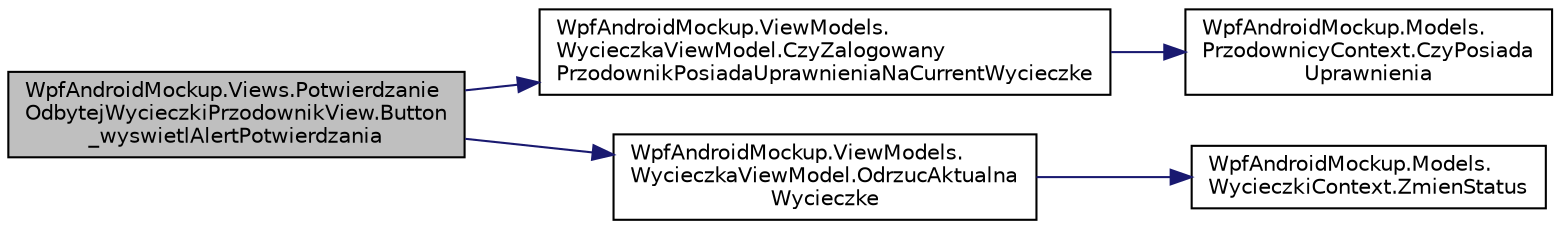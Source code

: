 digraph "WpfAndroidMockup.Views.PotwierdzanieOdbytejWycieczkiPrzodownikView.Button_wyswietlAlertPotwierdzania"
{
 // INTERACTIVE_SVG=YES
  edge [fontname="Helvetica",fontsize="10",labelfontname="Helvetica",labelfontsize="10"];
  node [fontname="Helvetica",fontsize="10",shape=record];
  rankdir="LR";
  Node14 [label="WpfAndroidMockup.Views.Potwierdzanie\lOdbytejWycieczkiPrzodownikView.Button\l_wyswietlAlertPotwierdzania",height=0.2,width=0.4,color="black", fillcolor="grey75", style="filled", fontcolor="black"];
  Node14 -> Node15 [color="midnightblue",fontsize="10",style="solid",fontname="Helvetica"];
  Node15 [label="WpfAndroidMockup.ViewModels.\lWycieczkaViewModel.CzyZalogowany\lPrzodownikPosiadaUprawnieniaNaCurrentWycieczke",height=0.2,width=0.4,color="black", fillcolor="white", style="filled",URL="$class_wpf_android_mockup_1_1_view_models_1_1_wycieczka_view_model.html#ac9076bb541a40d38bd918a0a5f53df51",tooltip="Sprawdza czy zalogowany przodownika posiada uprawnienia odnośnie obszarów górskich wczytanej wycieczk..."];
  Node15 -> Node16 [color="midnightblue",fontsize="10",style="solid",fontname="Helvetica"];
  Node16 [label="WpfAndroidMockup.Models.\lPrzodownicyContext.CzyPosiada\lUprawnienia",height=0.2,width=0.4,color="black", fillcolor="white", style="filled",URL="$class_wpf_android_mockup_1_1_models_1_1_przodownicy_context.html#a20b4fb30caedb852c8bba1f80b5fb967",tooltip="Sprawdza czy przodownik posiada uprawnienia. "];
  Node14 -> Node17 [color="midnightblue",fontsize="10",style="solid",fontname="Helvetica"];
  Node17 [label="WpfAndroidMockup.ViewModels.\lWycieczkaViewModel.OdrzucAktualna\lWycieczke",height=0.2,width=0.4,color="black", fillcolor="white", style="filled",URL="$class_wpf_android_mockup_1_1_view_models_1_1_wycieczka_view_model.html#af20b7355b3ef7c1aa457277609ccf56d",tooltip="Zmienia w bazie status aktualnej wycieczki na niepotwierdzoną przez przodownika "];
  Node17 -> Node18 [color="midnightblue",fontsize="10",style="solid",fontname="Helvetica"];
  Node18 [label="WpfAndroidMockup.Models.\lWycieczkiContext.ZmienStatus",height=0.2,width=0.4,color="black", fillcolor="white", style="filled",URL="$class_wpf_android_mockup_1_1_models_1_1_wycieczki_context.html#a8a378d83a64d4c0b0a0811d08c4ab0b0",tooltip="zmienia status wycieczki "];
}
